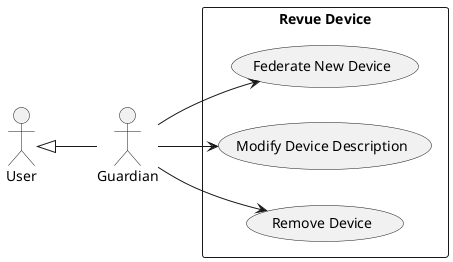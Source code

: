 @startuml
left to right direction
actor "Guardian" as guardian
actor "User" as user
rectangle "Revue Device" {
  usecase "Federate New Device" as UC3
  usecase "Modify Device Description" as UC2
  usecase "Remove Device" as UC1
}
user <|-- guardian
guardian --> UC1
guardian --> UC2
guardian --> UC3
@enduml
